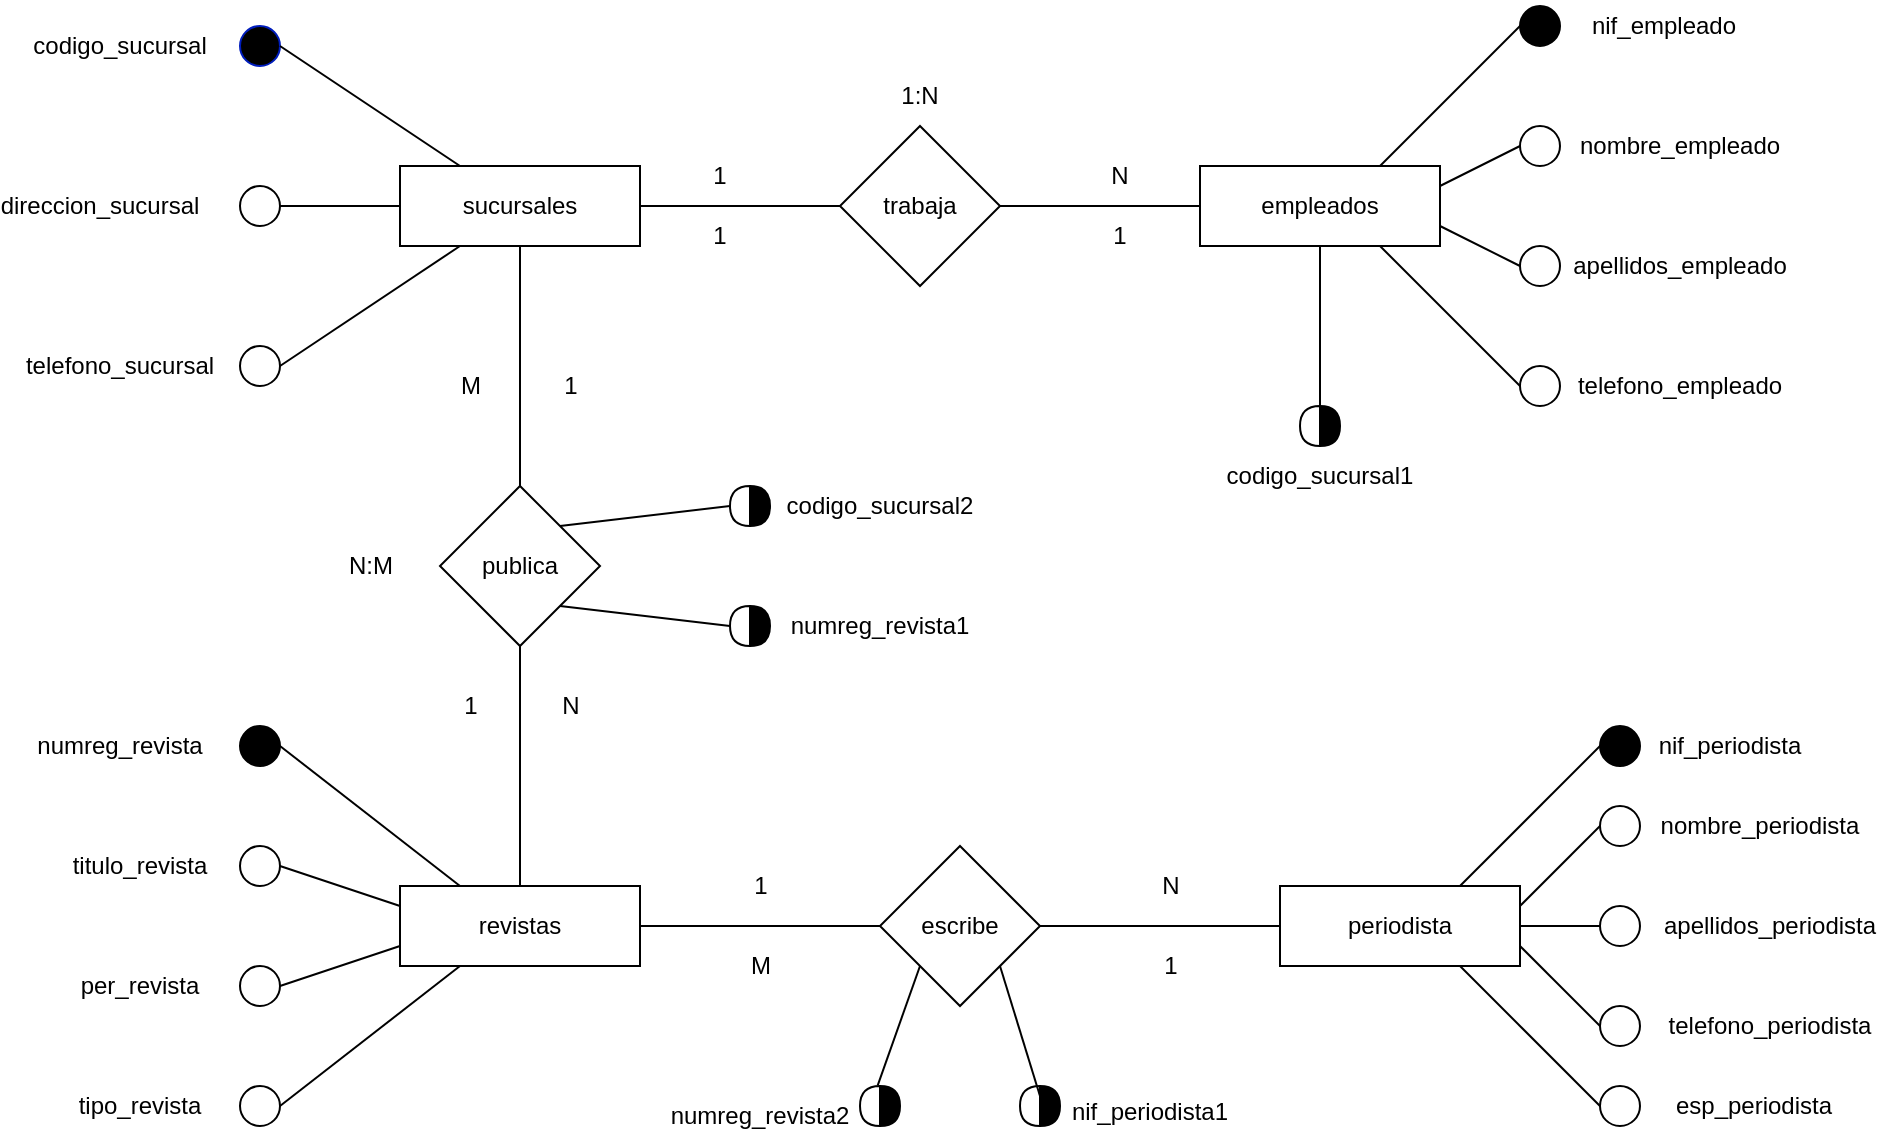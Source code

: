 <mxfile version="20.6.0" type="github">
  <diagram id="6zsOtWT_X8GrvzXxwxW-" name="Página-1">
    <mxGraphModel dx="1477" dy="401" grid="1" gridSize="10" guides="1" tooltips="1" connect="1" arrows="1" fold="1" page="1" pageScale="1" pageWidth="827" pageHeight="1169" math="0" shadow="0">
      <root>
        <mxCell id="0" />
        <mxCell id="1" parent="0" />
        <mxCell id="gMNYxjjWENhNmv2LR7Qf-5" value="sucursales" style="rounded=0;whiteSpace=wrap;html=1;" parent="1" vertex="1">
          <mxGeometry x="120" y="120" width="120" height="40" as="geometry" />
        </mxCell>
        <mxCell id="gMNYxjjWENhNmv2LR7Qf-6" value="" style="ellipse;whiteSpace=wrap;html=1;aspect=fixed;fillColor=#000000;strokeColor=#001DBC;fontColor=#ffffff;" parent="1" vertex="1">
          <mxGeometry x="40" y="50" width="20" height="20" as="geometry" />
        </mxCell>
        <mxCell id="gMNYxjjWENhNmv2LR7Qf-7" value="" style="ellipse;whiteSpace=wrap;html=1;aspect=fixed;" parent="1" vertex="1">
          <mxGeometry x="40" y="130" width="20" height="20" as="geometry" />
        </mxCell>
        <mxCell id="gMNYxjjWENhNmv2LR7Qf-8" value="" style="ellipse;whiteSpace=wrap;html=1;aspect=fixed;" parent="1" vertex="1">
          <mxGeometry x="40" y="210" width="20" height="20" as="geometry" />
        </mxCell>
        <mxCell id="gMNYxjjWENhNmv2LR7Qf-9" value="" style="endArrow=none;html=1;rounded=0;exitX=1;exitY=0.5;exitDx=0;exitDy=0;entryX=0.25;entryY=0;entryDx=0;entryDy=0;" parent="1" source="gMNYxjjWENhNmv2LR7Qf-6" target="gMNYxjjWENhNmv2LR7Qf-5" edge="1">
          <mxGeometry width="50" height="50" relative="1" as="geometry">
            <mxPoint x="390" y="230" as="sourcePoint" />
            <mxPoint x="440" y="180" as="targetPoint" />
          </mxGeometry>
        </mxCell>
        <mxCell id="gMNYxjjWENhNmv2LR7Qf-10" value="" style="endArrow=none;html=1;rounded=0;exitX=1;exitY=0.5;exitDx=0;exitDy=0;entryX=0;entryY=0.5;entryDx=0;entryDy=0;" parent="1" source="gMNYxjjWENhNmv2LR7Qf-7" target="gMNYxjjWENhNmv2LR7Qf-5" edge="1">
          <mxGeometry width="50" height="50" relative="1" as="geometry">
            <mxPoint x="390" y="230" as="sourcePoint" />
            <mxPoint x="440" y="180" as="targetPoint" />
          </mxGeometry>
        </mxCell>
        <mxCell id="gMNYxjjWENhNmv2LR7Qf-11" value="" style="endArrow=none;html=1;rounded=0;exitX=1;exitY=0.5;exitDx=0;exitDy=0;entryX=0.25;entryY=1;entryDx=0;entryDy=0;" parent="1" source="gMNYxjjWENhNmv2LR7Qf-8" target="gMNYxjjWENhNmv2LR7Qf-5" edge="1">
          <mxGeometry width="50" height="50" relative="1" as="geometry">
            <mxPoint x="390" y="230" as="sourcePoint" />
            <mxPoint x="440" y="180" as="targetPoint" />
          </mxGeometry>
        </mxCell>
        <mxCell id="gMNYxjjWENhNmv2LR7Qf-12" value="codigo_sucursal" style="text;html=1;strokeColor=none;fillColor=none;align=center;verticalAlign=middle;whiteSpace=wrap;rounded=0;" parent="1" vertex="1">
          <mxGeometry x="-50" y="45" width="60" height="30" as="geometry" />
        </mxCell>
        <mxCell id="gMNYxjjWENhNmv2LR7Qf-13" value="direccion_sucursal" style="text;html=1;strokeColor=none;fillColor=none;align=center;verticalAlign=middle;whiteSpace=wrap;rounded=0;" parent="1" vertex="1">
          <mxGeometry x="-60" y="125" width="60" height="30" as="geometry" />
        </mxCell>
        <mxCell id="gMNYxjjWENhNmv2LR7Qf-14" value="telefono_sucursal" style="text;html=1;strokeColor=none;fillColor=none;align=center;verticalAlign=middle;whiteSpace=wrap;rounded=0;" parent="1" vertex="1">
          <mxGeometry x="-50" y="205" width="60" height="30" as="geometry" />
        </mxCell>
        <mxCell id="aKfMm3EBDrIE1fahZyFZ-1" value="empleados" style="rounded=0;whiteSpace=wrap;html=1;" parent="1" vertex="1">
          <mxGeometry x="520" y="120" width="120" height="40" as="geometry" />
        </mxCell>
        <mxCell id="aKfMm3EBDrIE1fahZyFZ-6" value="" style="ellipse;whiteSpace=wrap;html=1;aspect=fixed;fillColor=#000000;" parent="1" vertex="1">
          <mxGeometry x="680" y="40" width="20" height="20" as="geometry" />
        </mxCell>
        <mxCell id="aKfMm3EBDrIE1fahZyFZ-7" value="" style="ellipse;whiteSpace=wrap;html=1;aspect=fixed;" parent="1" vertex="1">
          <mxGeometry x="680" y="100" width="20" height="20" as="geometry" />
        </mxCell>
        <mxCell id="aKfMm3EBDrIE1fahZyFZ-15" style="edgeStyle=orthogonalEdgeStyle;rounded=0;orthogonalLoop=1;jettySize=auto;html=1;exitX=1;exitY=0.5;exitDx=0;exitDy=0;" parent="1" source="aKfMm3EBDrIE1fahZyFZ-8" edge="1">
          <mxGeometry relative="1" as="geometry">
            <mxPoint x="690" y="180" as="targetPoint" />
          </mxGeometry>
        </mxCell>
        <mxCell id="aKfMm3EBDrIE1fahZyFZ-8" value="" style="ellipse;whiteSpace=wrap;html=1;aspect=fixed;" parent="1" vertex="1">
          <mxGeometry x="680" y="160" width="20" height="20" as="geometry" />
        </mxCell>
        <mxCell id="aKfMm3EBDrIE1fahZyFZ-9" value="" style="ellipse;whiteSpace=wrap;html=1;aspect=fixed;" parent="1" vertex="1">
          <mxGeometry x="680" y="220" width="20" height="20" as="geometry" />
        </mxCell>
        <mxCell id="aKfMm3EBDrIE1fahZyFZ-10" value="" style="endArrow=none;html=1;rounded=0;entryX=0.75;entryY=0;entryDx=0;entryDy=0;exitX=0;exitY=0.5;exitDx=0;exitDy=0;" parent="1" source="aKfMm3EBDrIE1fahZyFZ-6" target="aKfMm3EBDrIE1fahZyFZ-1" edge="1">
          <mxGeometry width="50" height="50" relative="1" as="geometry">
            <mxPoint x="410" y="260" as="sourcePoint" />
            <mxPoint x="460" y="210" as="targetPoint" />
          </mxGeometry>
        </mxCell>
        <mxCell id="aKfMm3EBDrIE1fahZyFZ-11" value="" style="endArrow=none;html=1;rounded=0;entryX=0;entryY=0.5;entryDx=0;entryDy=0;exitX=1;exitY=0.25;exitDx=0;exitDy=0;" parent="1" source="aKfMm3EBDrIE1fahZyFZ-1" target="aKfMm3EBDrIE1fahZyFZ-7" edge="1">
          <mxGeometry width="50" height="50" relative="1" as="geometry">
            <mxPoint x="410" y="260" as="sourcePoint" />
            <mxPoint x="460" y="210" as="targetPoint" />
          </mxGeometry>
        </mxCell>
        <mxCell id="aKfMm3EBDrIE1fahZyFZ-12" value="" style="endArrow=none;html=1;rounded=0;entryX=0;entryY=0.5;entryDx=0;entryDy=0;exitX=1;exitY=0.75;exitDx=0;exitDy=0;" parent="1" source="aKfMm3EBDrIE1fahZyFZ-1" target="aKfMm3EBDrIE1fahZyFZ-8" edge="1">
          <mxGeometry width="50" height="50" relative="1" as="geometry">
            <mxPoint x="410" y="260" as="sourcePoint" />
            <mxPoint x="460" y="210" as="targetPoint" />
          </mxGeometry>
        </mxCell>
        <mxCell id="aKfMm3EBDrIE1fahZyFZ-13" value="" style="endArrow=none;html=1;rounded=0;entryX=0;entryY=0.5;entryDx=0;entryDy=0;exitX=0.75;exitY=1;exitDx=0;exitDy=0;" parent="1" source="aKfMm3EBDrIE1fahZyFZ-1" target="aKfMm3EBDrIE1fahZyFZ-9" edge="1">
          <mxGeometry width="50" height="50" relative="1" as="geometry">
            <mxPoint x="410" y="260" as="sourcePoint" />
            <mxPoint x="460" y="210" as="targetPoint" />
          </mxGeometry>
        </mxCell>
        <mxCell id="aKfMm3EBDrIE1fahZyFZ-20" value="nif_empleado" style="text;html=1;strokeColor=none;fillColor=none;align=center;verticalAlign=middle;whiteSpace=wrap;rounded=0;" parent="1" vertex="1">
          <mxGeometry x="737" y="37.5" width="30" height="25" as="geometry" />
        </mxCell>
        <mxCell id="aKfMm3EBDrIE1fahZyFZ-21" value="nombre_empleado" style="text;html=1;strokeColor=none;fillColor=none;align=center;verticalAlign=middle;whiteSpace=wrap;rounded=0;" parent="1" vertex="1">
          <mxGeometry x="730" y="95" width="60" height="30" as="geometry" />
        </mxCell>
        <mxCell id="aKfMm3EBDrIE1fahZyFZ-22" value="apellidos_empleado" style="text;html=1;strokeColor=none;fillColor=none;align=center;verticalAlign=middle;whiteSpace=wrap;rounded=0;" parent="1" vertex="1">
          <mxGeometry x="730" y="155" width="60" height="30" as="geometry" />
        </mxCell>
        <mxCell id="aKfMm3EBDrIE1fahZyFZ-23" value="telefono_empleado" style="text;html=1;strokeColor=none;fillColor=none;align=center;verticalAlign=middle;whiteSpace=wrap;rounded=0;" parent="1" vertex="1">
          <mxGeometry x="730" y="215" width="60" height="30" as="geometry" />
        </mxCell>
        <mxCell id="aKfMm3EBDrIE1fahZyFZ-24" value="trabaja" style="rhombus;whiteSpace=wrap;html=1;" parent="1" vertex="1">
          <mxGeometry x="340" y="100" width="80" height="80" as="geometry" />
        </mxCell>
        <mxCell id="aKfMm3EBDrIE1fahZyFZ-25" value="" style="endArrow=none;html=1;rounded=0;entryX=0;entryY=0.5;entryDx=0;entryDy=0;exitX=1;exitY=0.5;exitDx=0;exitDy=0;" parent="1" source="aKfMm3EBDrIE1fahZyFZ-24" target="aKfMm3EBDrIE1fahZyFZ-1" edge="1">
          <mxGeometry width="50" height="50" relative="1" as="geometry">
            <mxPoint x="410" y="260" as="sourcePoint" />
            <mxPoint x="460" y="210" as="targetPoint" />
          </mxGeometry>
        </mxCell>
        <mxCell id="aKfMm3EBDrIE1fahZyFZ-26" value="" style="endArrow=none;html=1;rounded=0;exitX=1;exitY=0.5;exitDx=0;exitDy=0;" parent="1" source="gMNYxjjWENhNmv2LR7Qf-5" target="aKfMm3EBDrIE1fahZyFZ-24" edge="1">
          <mxGeometry width="50" height="50" relative="1" as="geometry">
            <mxPoint x="410" y="260" as="sourcePoint" />
            <mxPoint x="460" y="210" as="targetPoint" />
          </mxGeometry>
        </mxCell>
        <mxCell id="aKfMm3EBDrIE1fahZyFZ-27" value="1" style="text;html=1;strokeColor=none;fillColor=none;align=center;verticalAlign=middle;whiteSpace=wrap;rounded=0;" parent="1" vertex="1">
          <mxGeometry x="250" y="110" width="60" height="30" as="geometry" />
        </mxCell>
        <mxCell id="aKfMm3EBDrIE1fahZyFZ-28" value="N" style="text;html=1;strokeColor=none;fillColor=none;align=center;verticalAlign=middle;whiteSpace=wrap;rounded=0;" parent="1" vertex="1">
          <mxGeometry x="450" y="110" width="60" height="30" as="geometry" />
        </mxCell>
        <mxCell id="aKfMm3EBDrIE1fahZyFZ-29" value="1" style="text;html=1;strokeColor=none;fillColor=none;align=center;verticalAlign=middle;whiteSpace=wrap;rounded=0;" parent="1" vertex="1">
          <mxGeometry x="450" y="140" width="60" height="30" as="geometry" />
        </mxCell>
        <mxCell id="aKfMm3EBDrIE1fahZyFZ-30" value="1" style="text;html=1;strokeColor=none;fillColor=none;align=center;verticalAlign=middle;whiteSpace=wrap;rounded=0;" parent="1" vertex="1">
          <mxGeometry x="250" y="140" width="60" height="30" as="geometry" />
        </mxCell>
        <mxCell id="aKfMm3EBDrIE1fahZyFZ-31" value="1:N" style="text;html=1;strokeColor=none;fillColor=none;align=center;verticalAlign=middle;whiteSpace=wrap;rounded=0;" parent="1" vertex="1">
          <mxGeometry x="350" y="70" width="60" height="30" as="geometry" />
        </mxCell>
        <mxCell id="aKfMm3EBDrIE1fahZyFZ-32" value="publica" style="rhombus;whiteSpace=wrap;html=1;" parent="1" vertex="1">
          <mxGeometry x="140" y="280" width="80" height="80" as="geometry" />
        </mxCell>
        <mxCell id="aKfMm3EBDrIE1fahZyFZ-33" value="" style="endArrow=none;html=1;rounded=0;entryX=0.5;entryY=1;entryDx=0;entryDy=0;" parent="1" source="aKfMm3EBDrIE1fahZyFZ-32" target="gMNYxjjWENhNmv2LR7Qf-5" edge="1">
          <mxGeometry width="50" height="50" relative="1" as="geometry">
            <mxPoint x="250" y="360" as="sourcePoint" />
            <mxPoint x="300" y="310" as="targetPoint" />
          </mxGeometry>
        </mxCell>
        <mxCell id="aKfMm3EBDrIE1fahZyFZ-34" value="revistas" style="rounded=0;whiteSpace=wrap;html=1;" parent="1" vertex="1">
          <mxGeometry x="120" y="480" width="120" height="40" as="geometry" />
        </mxCell>
        <mxCell id="aKfMm3EBDrIE1fahZyFZ-35" value="" style="endArrow=none;html=1;rounded=0;entryX=0.5;entryY=1;entryDx=0;entryDy=0;exitX=0.5;exitY=0;exitDx=0;exitDy=0;" parent="1" source="aKfMm3EBDrIE1fahZyFZ-34" target="aKfMm3EBDrIE1fahZyFZ-32" edge="1">
          <mxGeometry width="50" height="50" relative="1" as="geometry">
            <mxPoint x="250" y="360" as="sourcePoint" />
            <mxPoint x="300" y="310" as="targetPoint" />
          </mxGeometry>
        </mxCell>
        <mxCell id="aKfMm3EBDrIE1fahZyFZ-36" value="" style="shape=or;whiteSpace=wrap;html=1;fillColor=#000000;" parent="1" vertex="1">
          <mxGeometry x="580" y="240" width="10" height="20" as="geometry" />
        </mxCell>
        <mxCell id="aKfMm3EBDrIE1fahZyFZ-37" value="" style="shape=or;whiteSpace=wrap;html=1;rotation=-180;" parent="1" vertex="1">
          <mxGeometry x="570" y="240" width="10" height="20" as="geometry" />
        </mxCell>
        <mxCell id="aKfMm3EBDrIE1fahZyFZ-39" value="codigo_sucursal1" style="text;html=1;strokeColor=none;fillColor=none;align=center;verticalAlign=middle;whiteSpace=wrap;rounded=0;" parent="1" vertex="1">
          <mxGeometry x="550" y="260" width="60" height="30" as="geometry" />
        </mxCell>
        <mxCell id="aKfMm3EBDrIE1fahZyFZ-40" value="" style="ellipse;whiteSpace=wrap;html=1;aspect=fixed;fillColor=#000000;" parent="1" vertex="1">
          <mxGeometry x="40" y="400" width="20" height="20" as="geometry" />
        </mxCell>
        <mxCell id="aKfMm3EBDrIE1fahZyFZ-41" value="" style="ellipse;whiteSpace=wrap;html=1;aspect=fixed;" parent="1" vertex="1">
          <mxGeometry x="40" y="460" width="20" height="20" as="geometry" />
        </mxCell>
        <mxCell id="aKfMm3EBDrIE1fahZyFZ-42" value="" style="ellipse;whiteSpace=wrap;html=1;aspect=fixed;" parent="1" vertex="1">
          <mxGeometry x="40" y="520" width="20" height="20" as="geometry" />
        </mxCell>
        <mxCell id="aKfMm3EBDrIE1fahZyFZ-43" value="" style="ellipse;whiteSpace=wrap;html=1;aspect=fixed;" parent="1" vertex="1">
          <mxGeometry x="40" y="580" width="20" height="20" as="geometry" />
        </mxCell>
        <mxCell id="aKfMm3EBDrIE1fahZyFZ-44" value="numreg_revista" style="text;html=1;strokeColor=none;fillColor=none;align=center;verticalAlign=middle;whiteSpace=wrap;rounded=0;" parent="1" vertex="1">
          <mxGeometry x="-50" y="395" width="60" height="30" as="geometry" />
        </mxCell>
        <mxCell id="aKfMm3EBDrIE1fahZyFZ-45" value="titulo_revista" style="text;html=1;strokeColor=none;fillColor=none;align=center;verticalAlign=middle;whiteSpace=wrap;rounded=0;" parent="1" vertex="1">
          <mxGeometry x="-40" y="455" width="60" height="30" as="geometry" />
        </mxCell>
        <mxCell id="aKfMm3EBDrIE1fahZyFZ-49" value="per_revista" style="text;html=1;strokeColor=none;fillColor=none;align=center;verticalAlign=middle;whiteSpace=wrap;rounded=0;" parent="1" vertex="1">
          <mxGeometry x="-40" y="515" width="60" height="30" as="geometry" />
        </mxCell>
        <mxCell id="aKfMm3EBDrIE1fahZyFZ-50" value="tipo_revista" style="text;html=1;strokeColor=none;fillColor=none;align=center;verticalAlign=middle;whiteSpace=wrap;rounded=0;" parent="1" vertex="1">
          <mxGeometry x="-40" y="575" width="60" height="30" as="geometry" />
        </mxCell>
        <mxCell id="aKfMm3EBDrIE1fahZyFZ-51" value="" style="endArrow=none;html=1;rounded=0;exitX=1;exitY=0.5;exitDx=0;exitDy=0;" parent="1" source="aKfMm3EBDrIE1fahZyFZ-40" edge="1">
          <mxGeometry width="50" height="50" relative="1" as="geometry">
            <mxPoint x="250" y="360" as="sourcePoint" />
            <mxPoint x="150" y="480" as="targetPoint" />
          </mxGeometry>
        </mxCell>
        <mxCell id="aKfMm3EBDrIE1fahZyFZ-52" value="" style="endArrow=none;html=1;rounded=0;exitX=1;exitY=0.5;exitDx=0;exitDy=0;entryX=0;entryY=0.25;entryDx=0;entryDy=0;" parent="1" source="aKfMm3EBDrIE1fahZyFZ-41" target="aKfMm3EBDrIE1fahZyFZ-34" edge="1">
          <mxGeometry width="50" height="50" relative="1" as="geometry">
            <mxPoint x="250" y="360" as="sourcePoint" />
            <mxPoint x="300" y="310" as="targetPoint" />
          </mxGeometry>
        </mxCell>
        <mxCell id="aKfMm3EBDrIE1fahZyFZ-53" value="" style="endArrow=none;html=1;rounded=0;exitX=1;exitY=0.5;exitDx=0;exitDy=0;entryX=0;entryY=0.75;entryDx=0;entryDy=0;" parent="1" source="aKfMm3EBDrIE1fahZyFZ-42" target="aKfMm3EBDrIE1fahZyFZ-34" edge="1">
          <mxGeometry width="50" height="50" relative="1" as="geometry">
            <mxPoint x="250" y="360" as="sourcePoint" />
            <mxPoint x="300" y="310" as="targetPoint" />
          </mxGeometry>
        </mxCell>
        <mxCell id="aKfMm3EBDrIE1fahZyFZ-54" value="" style="endArrow=none;html=1;rounded=0;exitX=1;exitY=0.5;exitDx=0;exitDy=0;entryX=0.25;entryY=1;entryDx=0;entryDy=0;" parent="1" source="aKfMm3EBDrIE1fahZyFZ-43" target="aKfMm3EBDrIE1fahZyFZ-34" edge="1">
          <mxGeometry width="50" height="50" relative="1" as="geometry">
            <mxPoint x="250" y="360" as="sourcePoint" />
            <mxPoint x="300" y="310" as="targetPoint" />
          </mxGeometry>
        </mxCell>
        <mxCell id="aKfMm3EBDrIE1fahZyFZ-55" value="1" style="text;html=1;align=center;verticalAlign=middle;resizable=0;points=[];autosize=1;strokeColor=none;fillColor=none;" parent="1" vertex="1">
          <mxGeometry x="190" y="215" width="30" height="30" as="geometry" />
        </mxCell>
        <mxCell id="aKfMm3EBDrIE1fahZyFZ-56" value="N" style="text;html=1;align=center;verticalAlign=middle;resizable=0;points=[];autosize=1;strokeColor=none;fillColor=none;" parent="1" vertex="1">
          <mxGeometry x="190" y="375" width="30" height="30" as="geometry" />
        </mxCell>
        <mxCell id="aKfMm3EBDrIE1fahZyFZ-57" value="1" style="text;html=1;align=center;verticalAlign=middle;resizable=0;points=[];autosize=1;strokeColor=none;fillColor=none;" parent="1" vertex="1">
          <mxGeometry x="140" y="375" width="30" height="30" as="geometry" />
        </mxCell>
        <mxCell id="aKfMm3EBDrIE1fahZyFZ-58" value="M" style="text;html=1;align=center;verticalAlign=middle;resizable=0;points=[];autosize=1;strokeColor=none;fillColor=none;" parent="1" vertex="1">
          <mxGeometry x="140" y="215" width="30" height="30" as="geometry" />
        </mxCell>
        <mxCell id="aKfMm3EBDrIE1fahZyFZ-59" value="N:M" style="text;html=1;align=center;verticalAlign=middle;resizable=0;points=[];autosize=1;strokeColor=none;fillColor=none;" parent="1" vertex="1">
          <mxGeometry x="80" y="305" width="50" height="30" as="geometry" />
        </mxCell>
        <mxCell id="aKfMm3EBDrIE1fahZyFZ-60" value="" style="shape=or;whiteSpace=wrap;html=1;fillColor=#000000;" parent="1" vertex="1">
          <mxGeometry x="295" y="280" width="10" height="20" as="geometry" />
        </mxCell>
        <mxCell id="aKfMm3EBDrIE1fahZyFZ-61" value="" style="shape=or;whiteSpace=wrap;html=1;rotation=-180;" parent="1" vertex="1">
          <mxGeometry x="285" y="280" width="10" height="20" as="geometry" />
        </mxCell>
        <mxCell id="aKfMm3EBDrIE1fahZyFZ-62" value="codigo_sucursal2" style="text;html=1;strokeColor=none;fillColor=none;align=center;verticalAlign=middle;whiteSpace=wrap;rounded=0;" parent="1" vertex="1">
          <mxGeometry x="330" y="275" width="60" height="30" as="geometry" />
        </mxCell>
        <mxCell id="2yVKXxKt472AUoF-M2C5-1" value="" style="endArrow=none;html=1;rounded=0;entryX=0.5;entryY=1;entryDx=0;entryDy=0;" edge="1" parent="1" target="aKfMm3EBDrIE1fahZyFZ-1">
          <mxGeometry width="50" height="50" relative="1" as="geometry">
            <mxPoint x="580" y="250" as="sourcePoint" />
            <mxPoint x="450" y="280" as="targetPoint" />
          </mxGeometry>
        </mxCell>
        <mxCell id="2yVKXxKt472AUoF-M2C5-3" value="" style="shape=or;whiteSpace=wrap;html=1;rotation=-180;" vertex="1" parent="1">
          <mxGeometry x="285" y="340" width="10" height="20" as="geometry" />
        </mxCell>
        <mxCell id="2yVKXxKt472AUoF-M2C5-4" value="" style="shape=or;whiteSpace=wrap;html=1;fillColor=#000000;" vertex="1" parent="1">
          <mxGeometry x="295" y="340" width="10" height="20" as="geometry" />
        </mxCell>
        <mxCell id="2yVKXxKt472AUoF-M2C5-5" value="numreg_revista1" style="text;html=1;strokeColor=none;fillColor=none;align=center;verticalAlign=middle;whiteSpace=wrap;rounded=0;" vertex="1" parent="1">
          <mxGeometry x="330" y="335" width="60" height="30" as="geometry" />
        </mxCell>
        <mxCell id="2yVKXxKt472AUoF-M2C5-6" value="" style="endArrow=none;html=1;rounded=0;entryX=1;entryY=0.5;entryDx=0;entryDy=0;entryPerimeter=0;exitX=1;exitY=0;exitDx=0;exitDy=0;" edge="1" parent="1" source="aKfMm3EBDrIE1fahZyFZ-32" target="aKfMm3EBDrIE1fahZyFZ-61">
          <mxGeometry width="50" height="50" relative="1" as="geometry">
            <mxPoint x="260" y="390" as="sourcePoint" />
            <mxPoint x="310" y="340" as="targetPoint" />
          </mxGeometry>
        </mxCell>
        <mxCell id="2yVKXxKt472AUoF-M2C5-7" value="" style="endArrow=none;html=1;rounded=0;exitX=1;exitY=1;exitDx=0;exitDy=0;entryX=1;entryY=0.5;entryDx=0;entryDy=0;entryPerimeter=0;" edge="1" parent="1" source="aKfMm3EBDrIE1fahZyFZ-32" target="2yVKXxKt472AUoF-M2C5-3">
          <mxGeometry width="50" height="50" relative="1" as="geometry">
            <mxPoint x="260" y="390" as="sourcePoint" />
            <mxPoint x="310" y="340" as="targetPoint" />
          </mxGeometry>
        </mxCell>
        <mxCell id="2yVKXxKt472AUoF-M2C5-8" value="periodista" style="rounded=0;whiteSpace=wrap;html=1;" vertex="1" parent="1">
          <mxGeometry x="560" y="480" width="120" height="40" as="geometry" />
        </mxCell>
        <mxCell id="2yVKXxKt472AUoF-M2C5-9" value="" style="ellipse;whiteSpace=wrap;html=1;aspect=fixed;fillColor=#000000;" vertex="1" parent="1">
          <mxGeometry x="720" y="400" width="20" height="20" as="geometry" />
        </mxCell>
        <mxCell id="2yVKXxKt472AUoF-M2C5-10" value="" style="ellipse;whiteSpace=wrap;html=1;aspect=fixed;" vertex="1" parent="1">
          <mxGeometry x="720" y="440" width="20" height="20" as="geometry" />
        </mxCell>
        <mxCell id="2yVKXxKt472AUoF-M2C5-12" value="" style="ellipse;whiteSpace=wrap;html=1;aspect=fixed;" vertex="1" parent="1">
          <mxGeometry x="720" y="490" width="20" height="20" as="geometry" />
        </mxCell>
        <mxCell id="2yVKXxKt472AUoF-M2C5-13" value="" style="ellipse;whiteSpace=wrap;html=1;aspect=fixed;" vertex="1" parent="1">
          <mxGeometry x="720" y="540" width="20" height="20" as="geometry" />
        </mxCell>
        <mxCell id="2yVKXxKt472AUoF-M2C5-14" value="" style="endArrow=none;html=1;rounded=0;exitX=0;exitY=0.5;exitDx=0;exitDy=0;" edge="1" parent="1" source="2yVKXxKt472AUoF-M2C5-9">
          <mxGeometry width="50" height="50" relative="1" as="geometry">
            <mxPoint x="450" y="625" as="sourcePoint" />
            <mxPoint x="650" y="480" as="targetPoint" />
          </mxGeometry>
        </mxCell>
        <mxCell id="2yVKXxKt472AUoF-M2C5-15" value="" style="endArrow=none;html=1;rounded=0;entryX=0;entryY=0.5;entryDx=0;entryDy=0;exitX=1;exitY=0.25;exitDx=0;exitDy=0;" edge="1" parent="1" source="2yVKXxKt472AUoF-M2C5-8" target="2yVKXxKt472AUoF-M2C5-10">
          <mxGeometry width="50" height="50" relative="1" as="geometry">
            <mxPoint x="450" y="625" as="sourcePoint" />
            <mxPoint x="500" y="575" as="targetPoint" />
          </mxGeometry>
        </mxCell>
        <mxCell id="2yVKXxKt472AUoF-M2C5-16" value="" style="endArrow=none;html=1;rounded=0;entryX=0;entryY=0.5;entryDx=0;entryDy=0;exitX=1;exitY=0.5;exitDx=0;exitDy=0;" edge="1" parent="1" source="2yVKXxKt472AUoF-M2C5-8" target="2yVKXxKt472AUoF-M2C5-12">
          <mxGeometry width="50" height="50" relative="1" as="geometry">
            <mxPoint x="450" y="625" as="sourcePoint" />
            <mxPoint x="500" y="575" as="targetPoint" />
          </mxGeometry>
        </mxCell>
        <mxCell id="2yVKXxKt472AUoF-M2C5-17" value="" style="endArrow=none;html=1;rounded=0;entryX=0;entryY=0.5;entryDx=0;entryDy=0;exitX=1;exitY=0.75;exitDx=0;exitDy=0;" edge="1" parent="1" source="2yVKXxKt472AUoF-M2C5-8" target="2yVKXxKt472AUoF-M2C5-13">
          <mxGeometry width="50" height="50" relative="1" as="geometry">
            <mxPoint x="450" y="625" as="sourcePoint" />
            <mxPoint x="500" y="575" as="targetPoint" />
          </mxGeometry>
        </mxCell>
        <mxCell id="2yVKXxKt472AUoF-M2C5-18" value="nif_periodista" style="text;html=1;strokeColor=none;fillColor=none;align=center;verticalAlign=middle;whiteSpace=wrap;rounded=0;" vertex="1" parent="1">
          <mxGeometry x="770" y="397.5" width="30" height="25" as="geometry" />
        </mxCell>
        <mxCell id="2yVKXxKt472AUoF-M2C5-19" value="nombre_periodista" style="text;html=1;strokeColor=none;fillColor=none;align=center;verticalAlign=middle;whiteSpace=wrap;rounded=0;" vertex="1" parent="1">
          <mxGeometry x="770" y="435" width="60" height="30" as="geometry" />
        </mxCell>
        <mxCell id="2yVKXxKt472AUoF-M2C5-20" value="apellidos_periodista" style="text;html=1;strokeColor=none;fillColor=none;align=center;verticalAlign=middle;whiteSpace=wrap;rounded=0;" vertex="1" parent="1">
          <mxGeometry x="775" y="485" width="60" height="30" as="geometry" />
        </mxCell>
        <mxCell id="2yVKXxKt472AUoF-M2C5-21" value="telefono_periodista" style="text;html=1;strokeColor=none;fillColor=none;align=center;verticalAlign=middle;whiteSpace=wrap;rounded=0;" vertex="1" parent="1">
          <mxGeometry x="775" y="535" width="60" height="30" as="geometry" />
        </mxCell>
        <mxCell id="2yVKXxKt472AUoF-M2C5-26" value="escribe" style="rhombus;whiteSpace=wrap;html=1;" vertex="1" parent="1">
          <mxGeometry x="360" y="460" width="80" height="80" as="geometry" />
        </mxCell>
        <mxCell id="2yVKXxKt472AUoF-M2C5-27" value="" style="endArrow=none;html=1;rounded=0;exitX=1;exitY=0.5;exitDx=0;exitDy=0;entryX=0;entryY=0.5;entryDx=0;entryDy=0;" edge="1" parent="1" source="aKfMm3EBDrIE1fahZyFZ-34" target="2yVKXxKt472AUoF-M2C5-26">
          <mxGeometry width="50" height="50" relative="1" as="geometry">
            <mxPoint x="360" y="430" as="sourcePoint" />
            <mxPoint x="410" y="380" as="targetPoint" />
          </mxGeometry>
        </mxCell>
        <mxCell id="2yVKXxKt472AUoF-M2C5-28" value="" style="endArrow=none;html=1;rounded=0;exitX=1;exitY=0.5;exitDx=0;exitDy=0;entryX=0;entryY=0.5;entryDx=0;entryDy=0;" edge="1" parent="1" source="2yVKXxKt472AUoF-M2C5-26" target="2yVKXxKt472AUoF-M2C5-8">
          <mxGeometry width="50" height="50" relative="1" as="geometry">
            <mxPoint x="360" y="430" as="sourcePoint" />
            <mxPoint x="410" y="380" as="targetPoint" />
          </mxGeometry>
        </mxCell>
        <mxCell id="2yVKXxKt472AUoF-M2C5-31" value="" style="ellipse;whiteSpace=wrap;html=1;aspect=fixed;" vertex="1" parent="1">
          <mxGeometry x="720" y="580" width="20" height="20" as="geometry" />
        </mxCell>
        <mxCell id="2yVKXxKt472AUoF-M2C5-32" value="" style="endArrow=none;html=1;rounded=0;entryX=0.75;entryY=1;entryDx=0;entryDy=0;exitX=0;exitY=0.5;exitDx=0;exitDy=0;" edge="1" parent="1" source="2yVKXxKt472AUoF-M2C5-31" target="2yVKXxKt472AUoF-M2C5-8">
          <mxGeometry width="50" height="50" relative="1" as="geometry">
            <mxPoint x="700" y="600" as="sourcePoint" />
            <mxPoint x="720" y="520" as="targetPoint" />
          </mxGeometry>
        </mxCell>
        <mxCell id="2yVKXxKt472AUoF-M2C5-33" value="esp_periodista" style="text;html=1;strokeColor=none;fillColor=none;align=center;verticalAlign=middle;whiteSpace=wrap;rounded=0;" vertex="1" parent="1">
          <mxGeometry x="767" y="575" width="60" height="30" as="geometry" />
        </mxCell>
        <mxCell id="2yVKXxKt472AUoF-M2C5-34" value="1" style="text;html=1;align=center;verticalAlign=middle;resizable=0;points=[];autosize=1;strokeColor=none;fillColor=none;" vertex="1" parent="1">
          <mxGeometry x="285" y="465" width="30" height="30" as="geometry" />
        </mxCell>
        <mxCell id="2yVKXxKt472AUoF-M2C5-35" value="1" style="text;html=1;align=center;verticalAlign=middle;resizable=0;points=[];autosize=1;strokeColor=none;fillColor=none;" vertex="1" parent="1">
          <mxGeometry x="490" y="505" width="30" height="30" as="geometry" />
        </mxCell>
        <mxCell id="2yVKXxKt472AUoF-M2C5-36" value="N" style="text;html=1;align=center;verticalAlign=middle;resizable=0;points=[];autosize=1;strokeColor=none;fillColor=none;" vertex="1" parent="1">
          <mxGeometry x="490" y="465" width="30" height="30" as="geometry" />
        </mxCell>
        <mxCell id="2yVKXxKt472AUoF-M2C5-37" value="M" style="text;html=1;align=center;verticalAlign=middle;resizable=0;points=[];autosize=1;strokeColor=none;fillColor=none;" vertex="1" parent="1">
          <mxGeometry x="285" y="505" width="30" height="30" as="geometry" />
        </mxCell>
        <mxCell id="2yVKXxKt472AUoF-M2C5-38" value="" style="shape=or;whiteSpace=wrap;html=1;fillColor=#000000;" vertex="1" parent="1">
          <mxGeometry x="360" y="580" width="10" height="20" as="geometry" />
        </mxCell>
        <mxCell id="2yVKXxKt472AUoF-M2C5-39" value="" style="shape=or;whiteSpace=wrap;html=1;fillColor=#000000;" vertex="1" parent="1">
          <mxGeometry x="440" y="580" width="10" height="20" as="geometry" />
        </mxCell>
        <mxCell id="2yVKXxKt472AUoF-M2C5-43" value="" style="shape=or;whiteSpace=wrap;html=1;direction=west;" vertex="1" parent="1">
          <mxGeometry x="350" y="580" width="10" height="20" as="geometry" />
        </mxCell>
        <mxCell id="2yVKXxKt472AUoF-M2C5-44" value="" style="shape=or;whiteSpace=wrap;html=1;direction=west;" vertex="1" parent="1">
          <mxGeometry x="430" y="580" width="10" height="20" as="geometry" />
        </mxCell>
        <mxCell id="2yVKXxKt472AUoF-M2C5-45" value="" style="endArrow=none;html=1;rounded=0;entryX=0;entryY=1;entryDx=0;entryDy=0;exitX=0.114;exitY=1.016;exitDx=0;exitDy=0;exitPerimeter=0;" edge="1" parent="1" source="2yVKXxKt472AUoF-M2C5-43" target="2yVKXxKt472AUoF-M2C5-26">
          <mxGeometry width="50" height="50" relative="1" as="geometry">
            <mxPoint x="300" y="570" as="sourcePoint" />
            <mxPoint x="350" y="520" as="targetPoint" />
          </mxGeometry>
        </mxCell>
        <mxCell id="2yVKXxKt472AUoF-M2C5-46" value="" style="endArrow=none;html=1;rounded=0;entryX=1;entryY=1;entryDx=0;entryDy=0;exitX=0;exitY=0.75;exitDx=0;exitDy=0;exitPerimeter=0;" edge="1" parent="1" source="2yVKXxKt472AUoF-M2C5-44" target="2yVKXxKt472AUoF-M2C5-26">
          <mxGeometry width="50" height="50" relative="1" as="geometry">
            <mxPoint x="340" y="540" as="sourcePoint" />
            <mxPoint x="390" y="490" as="targetPoint" />
          </mxGeometry>
        </mxCell>
        <mxCell id="2yVKXxKt472AUoF-M2C5-47" value="numreg_revista2" style="text;html=1;strokeColor=none;fillColor=none;align=center;verticalAlign=middle;whiteSpace=wrap;rounded=0;" vertex="1" parent="1">
          <mxGeometry x="270" y="580" width="60" height="30" as="geometry" />
        </mxCell>
        <mxCell id="2yVKXxKt472AUoF-M2C5-48" value="nif_periodista1" style="text;html=1;strokeColor=none;fillColor=none;align=center;verticalAlign=middle;whiteSpace=wrap;rounded=0;" vertex="1" parent="1">
          <mxGeometry x="480" y="580" width="30" height="25" as="geometry" />
        </mxCell>
      </root>
    </mxGraphModel>
  </diagram>
</mxfile>
